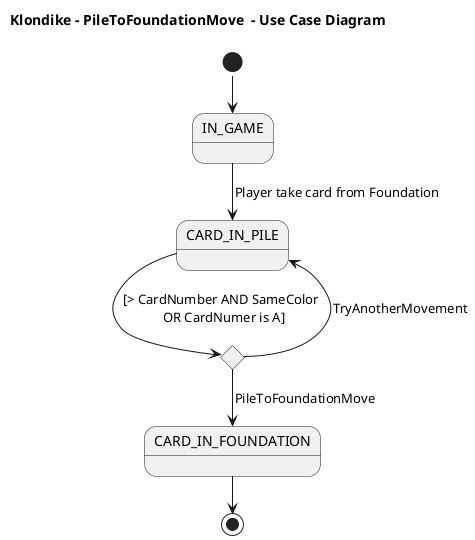 @startuml UCPileToPileMove
!pragma layout smetana
title Klondike - PileToFoundationMove  - Use Case Diagram

state IN_GAME
state CARD_IN_PILE
state if <<choice>>
state CARD_IN_FOUNDATION

[*] --> IN_GAME
IN_GAME --> CARD_IN_PILE: Player take card from Foundation
CARD_IN_PILE --> if: [> CardNumber AND SameColor \n OR CardNumer is A]
if --> CARD_IN_FOUNDATION: PileToFoundationMove
if --> CARD_IN_PILE: TryAnotherMovement
CARD_IN_FOUNDATION--> [*]

@enduml
